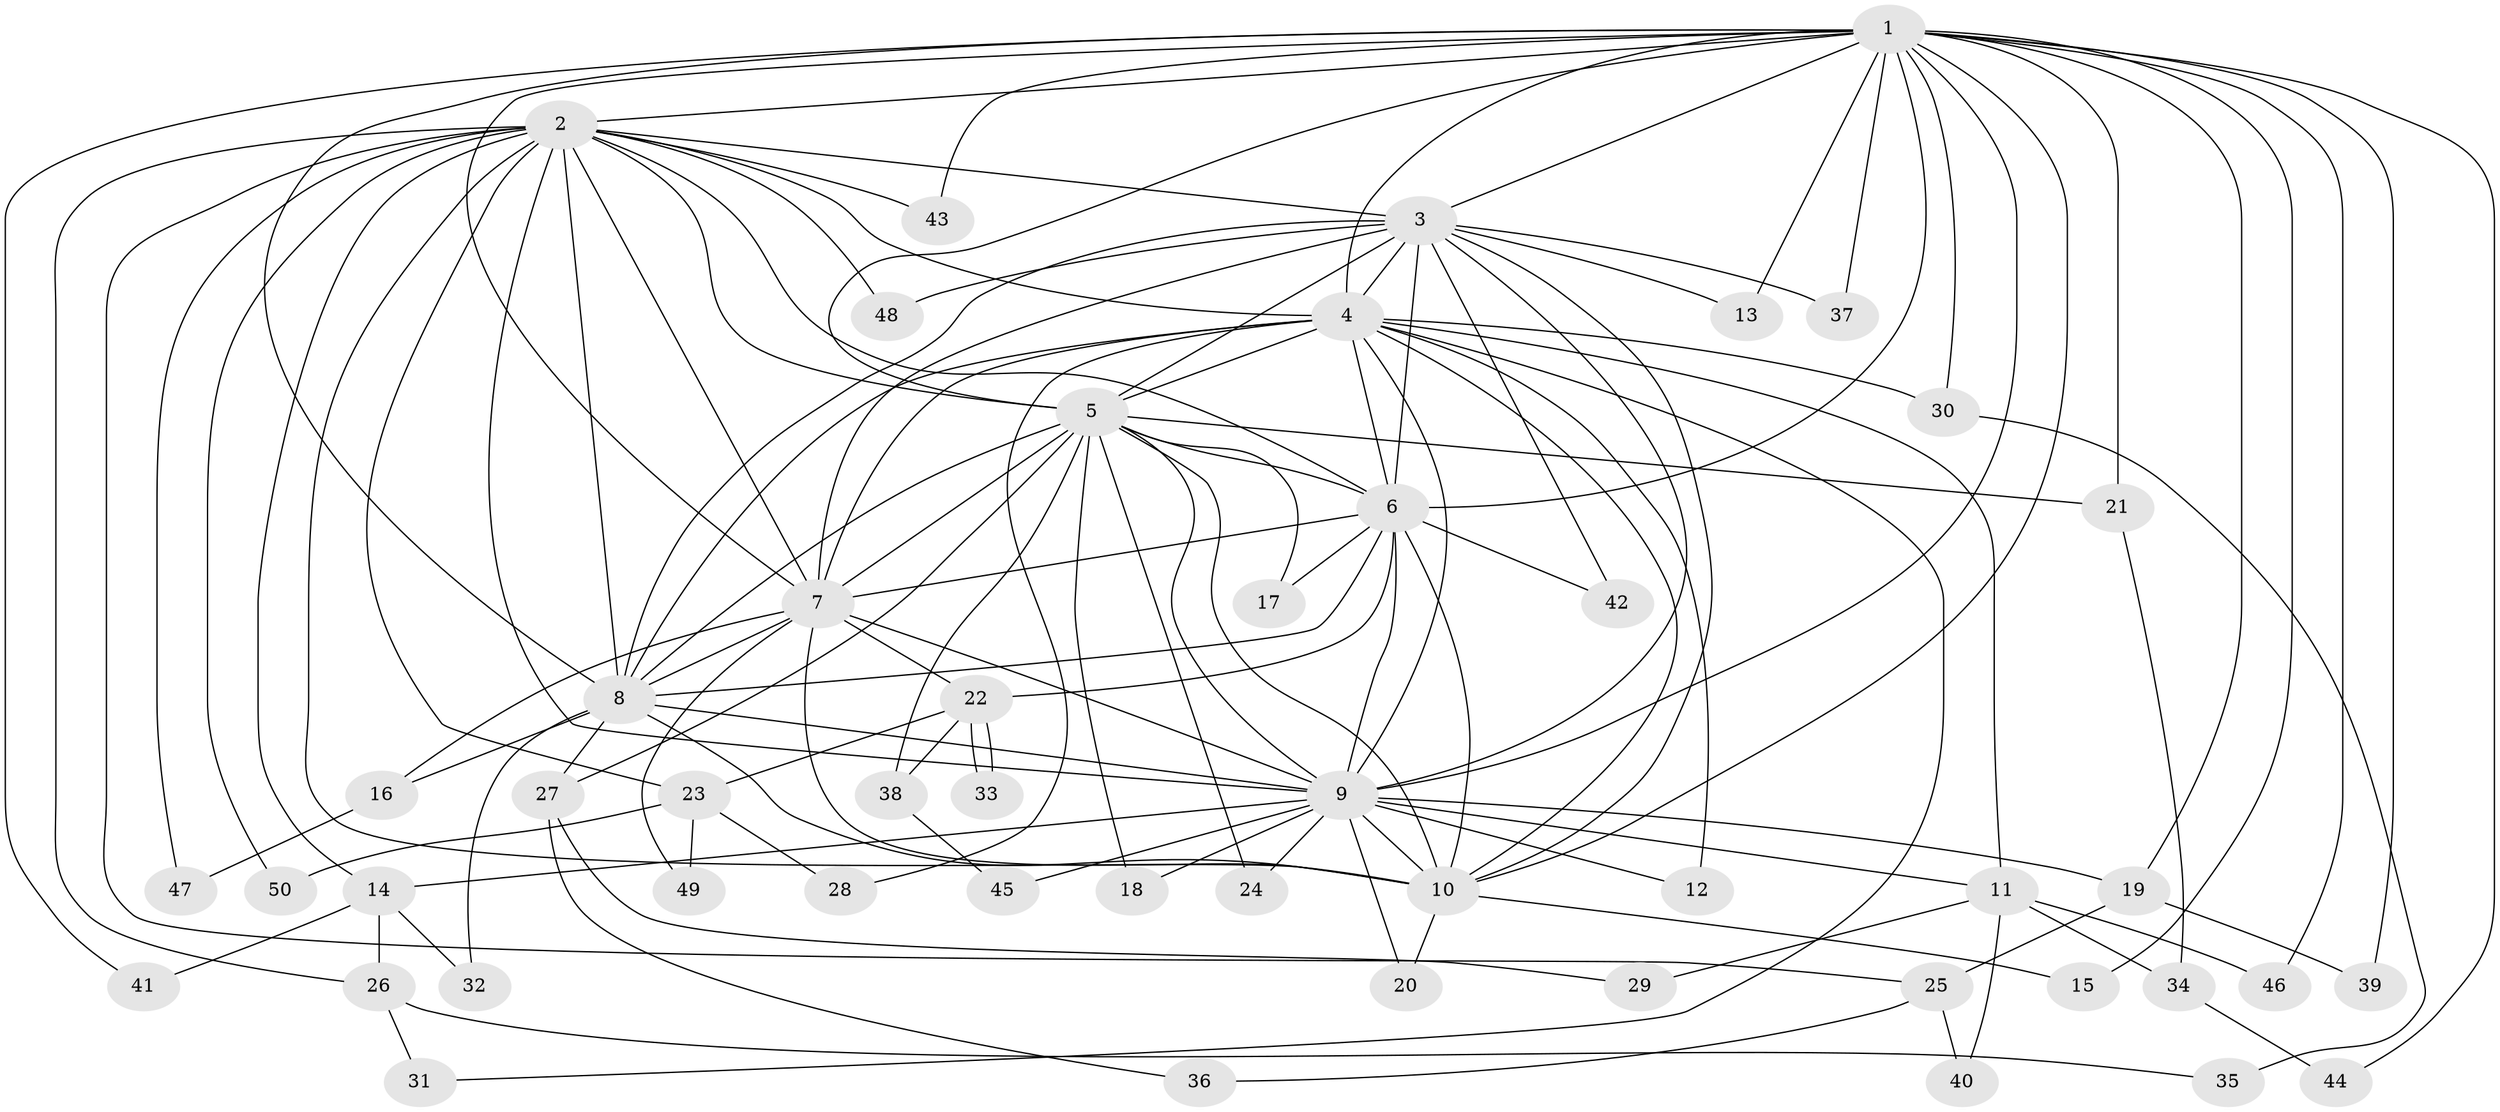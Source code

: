 // coarse degree distribution, {16: 0.05, 9: 0.2, 6: 0.1, 2: 0.35, 4: 0.1, 3: 0.15, 1: 0.05}
// Generated by graph-tools (version 1.1) at 2025/17/03/04/25 18:17:49]
// undirected, 50 vertices, 125 edges
graph export_dot {
graph [start="1"]
  node [color=gray90,style=filled];
  1;
  2;
  3;
  4;
  5;
  6;
  7;
  8;
  9;
  10;
  11;
  12;
  13;
  14;
  15;
  16;
  17;
  18;
  19;
  20;
  21;
  22;
  23;
  24;
  25;
  26;
  27;
  28;
  29;
  30;
  31;
  32;
  33;
  34;
  35;
  36;
  37;
  38;
  39;
  40;
  41;
  42;
  43;
  44;
  45;
  46;
  47;
  48;
  49;
  50;
  1 -- 2;
  1 -- 3;
  1 -- 4;
  1 -- 5;
  1 -- 6;
  1 -- 7;
  1 -- 8;
  1 -- 9;
  1 -- 10;
  1 -- 13;
  1 -- 15;
  1 -- 19;
  1 -- 21;
  1 -- 30;
  1 -- 37;
  1 -- 39;
  1 -- 41;
  1 -- 43;
  1 -- 44;
  1 -- 46;
  2 -- 3;
  2 -- 4;
  2 -- 5;
  2 -- 6;
  2 -- 7;
  2 -- 8;
  2 -- 9;
  2 -- 10;
  2 -- 14;
  2 -- 23;
  2 -- 25;
  2 -- 26;
  2 -- 43;
  2 -- 47;
  2 -- 48;
  2 -- 50;
  3 -- 4;
  3 -- 5;
  3 -- 6;
  3 -- 7;
  3 -- 8;
  3 -- 9;
  3 -- 10;
  3 -- 13;
  3 -- 37;
  3 -- 42;
  3 -- 48;
  4 -- 5;
  4 -- 6;
  4 -- 7;
  4 -- 8;
  4 -- 9;
  4 -- 10;
  4 -- 11;
  4 -- 12;
  4 -- 28;
  4 -- 30;
  4 -- 31;
  5 -- 6;
  5 -- 7;
  5 -- 8;
  5 -- 9;
  5 -- 10;
  5 -- 17;
  5 -- 18;
  5 -- 21;
  5 -- 24;
  5 -- 27;
  5 -- 38;
  6 -- 7;
  6 -- 8;
  6 -- 9;
  6 -- 10;
  6 -- 17;
  6 -- 22;
  6 -- 42;
  7 -- 8;
  7 -- 9;
  7 -- 10;
  7 -- 16;
  7 -- 22;
  7 -- 49;
  8 -- 9;
  8 -- 10;
  8 -- 16;
  8 -- 27;
  8 -- 32;
  9 -- 10;
  9 -- 11;
  9 -- 12;
  9 -- 14;
  9 -- 18;
  9 -- 19;
  9 -- 20;
  9 -- 24;
  9 -- 45;
  10 -- 15;
  10 -- 20;
  11 -- 29;
  11 -- 34;
  11 -- 40;
  11 -- 46;
  14 -- 26;
  14 -- 32;
  14 -- 41;
  16 -- 47;
  19 -- 25;
  19 -- 39;
  21 -- 34;
  22 -- 23;
  22 -- 33;
  22 -- 33;
  22 -- 38;
  23 -- 28;
  23 -- 49;
  23 -- 50;
  25 -- 36;
  25 -- 40;
  26 -- 31;
  26 -- 35;
  27 -- 29;
  27 -- 36;
  30 -- 35;
  34 -- 44;
  38 -- 45;
}
